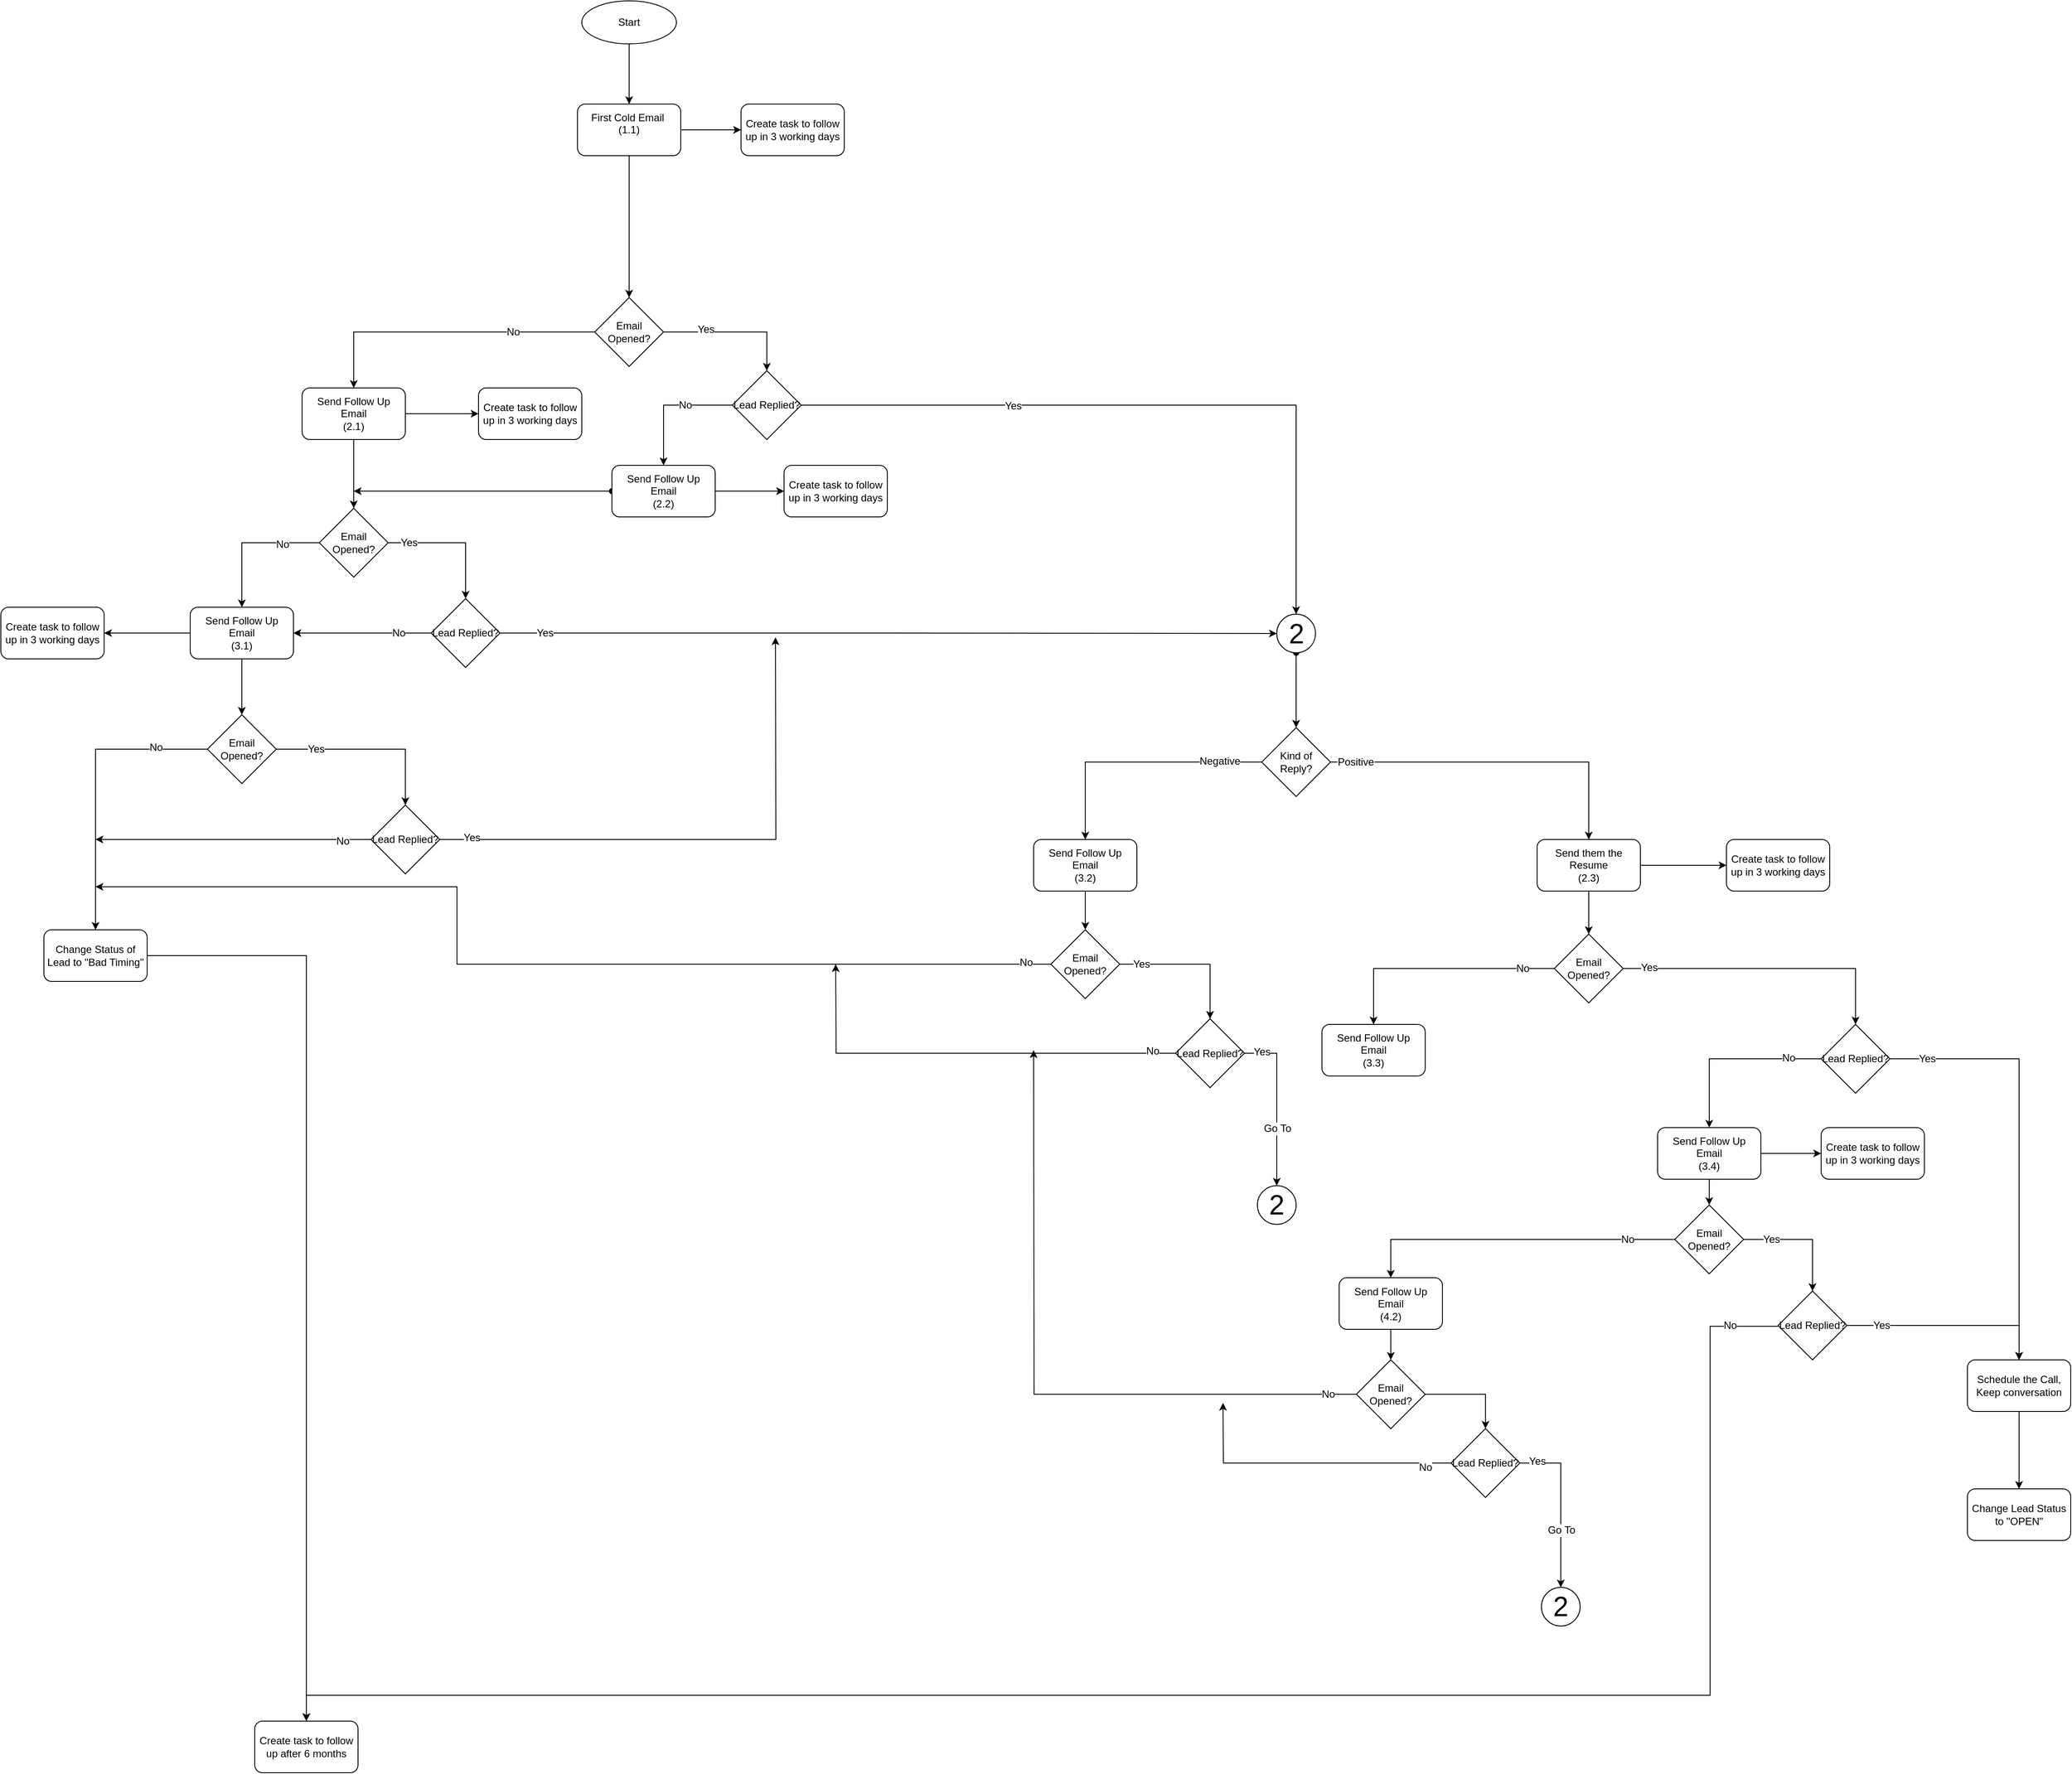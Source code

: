 <mxfile version="10.6.7" type="github"><diagram name="Page-1" id="edf60f1a-56cd-e834-aa8a-f176f3a09ee4"><mxGraphModel dx="2623" dy="1494" grid="1" gridSize="10" guides="1" tooltips="1" connect="1" arrows="1" fold="1" page="1" pageScale="1" pageWidth="1100" pageHeight="850" background="#ffffff" math="0" shadow="0"><root><mxCell id="0"/><mxCell id="1" parent="0"/><mxCell id="AOPqU4-yCLJeFoF5aTtv-36" style="edgeStyle=orthogonalEdgeStyle;rounded=0;orthogonalLoop=1;jettySize=auto;html=1;exitX=0.5;exitY=1;exitDx=0;exitDy=0;fontSize=12;" edge="1" parent="1" source="AOPqU4-yCLJeFoF5aTtv-1" target="AOPqU4-yCLJeFoF5aTtv-3"><mxGeometry relative="1" as="geometry"/></mxCell><mxCell id="AOPqU4-yCLJeFoF5aTtv-37" style="edgeStyle=orthogonalEdgeStyle;rounded=0;orthogonalLoop=1;jettySize=auto;html=1;exitX=1;exitY=0.5;exitDx=0;exitDy=0;fontSize=12;" edge="1" parent="1" source="AOPqU4-yCLJeFoF5aTtv-1" target="AOPqU4-yCLJeFoF5aTtv-12"><mxGeometry relative="1" as="geometry"/></mxCell><mxCell id="AOPqU4-yCLJeFoF5aTtv-1" value="First Cold Email&amp;nbsp;&lt;br&gt;(1.1)&lt;br&gt;&lt;br&gt;" style="rounded=1;whiteSpace=wrap;html=1;" vertex="1" parent="1"><mxGeometry x="760" y="170" width="120" height="60" as="geometry"/></mxCell><mxCell id="AOPqU4-yCLJeFoF5aTtv-7" value="No" style="edgeStyle=orthogonalEdgeStyle;rounded=0;orthogonalLoop=1;jettySize=auto;html=1;entryX=0.5;entryY=0;entryDx=0;entryDy=0;fontSize=12;" edge="1" parent="1" source="AOPqU4-yCLJeFoF5aTtv-3" target="AOPqU4-yCLJeFoF5aTtv-5"><mxGeometry x="-0.448" relative="1" as="geometry"><mxPoint as="offset"/></mxGeometry></mxCell><mxCell id="AOPqU4-yCLJeFoF5aTtv-14" style="edgeStyle=orthogonalEdgeStyle;rounded=0;orthogonalLoop=1;jettySize=auto;html=1;entryX=0.5;entryY=0;entryDx=0;entryDy=0;fontSize=12;" edge="1" parent="1" source="AOPqU4-yCLJeFoF5aTtv-3" target="AOPqU4-yCLJeFoF5aTtv-13"><mxGeometry relative="1" as="geometry"/></mxCell><mxCell id="AOPqU4-yCLJeFoF5aTtv-45" value="Yes&lt;br&gt;" style="text;html=1;resizable=0;points=[];align=center;verticalAlign=middle;labelBackgroundColor=#ffffff;fontSize=12;" vertex="1" connectable="0" parent="AOPqU4-yCLJeFoF5aTtv-14"><mxGeometry x="-0.406" y="3" relative="1" as="geometry"><mxPoint as="offset"/></mxGeometry></mxCell><mxCell id="AOPqU4-yCLJeFoF5aTtv-3" value="Email Opened?&lt;br&gt;" style="rhombus;whiteSpace=wrap;html=1;" vertex="1" parent="1"><mxGeometry x="780" y="395" width="80" height="80" as="geometry"/></mxCell><mxCell id="AOPqU4-yCLJeFoF5aTtv-22" style="edgeStyle=orthogonalEdgeStyle;rounded=0;orthogonalLoop=1;jettySize=auto;html=1;entryX=0.5;entryY=0;entryDx=0;entryDy=0;fontSize=12;" edge="1" parent="1" source="AOPqU4-yCLJeFoF5aTtv-4" target="AOPqU4-yCLJeFoF5aTtv-17"><mxGeometry relative="1" as="geometry"/></mxCell><mxCell id="AOPqU4-yCLJeFoF5aTtv-97" style="edgeStyle=orthogonalEdgeStyle;rounded=0;orthogonalLoop=1;jettySize=auto;html=1;entryX=0;entryY=0.5;entryDx=0;entryDy=0;fontSize=12;" edge="1" parent="1" source="AOPqU4-yCLJeFoF5aTtv-4" target="AOPqU4-yCLJeFoF5aTtv-96"><mxGeometry relative="1" as="geometry"/></mxCell><mxCell id="AOPqU4-yCLJeFoF5aTtv-4" value="Send them the Resume&lt;br&gt;(2.3)&lt;br style=&quot;font-size: 12px&quot;&gt;" style="rounded=1;whiteSpace=wrap;html=1;fontSize=12;" vertex="1" parent="1"><mxGeometry x="1875" y="1025" width="120" height="60" as="geometry"/></mxCell><mxCell id="AOPqU4-yCLJeFoF5aTtv-62" style="edgeStyle=orthogonalEdgeStyle;rounded=0;orthogonalLoop=1;jettySize=auto;html=1;entryX=0;entryY=0.5;entryDx=0;entryDy=0;fontSize=12;" edge="1" parent="1" source="AOPqU4-yCLJeFoF5aTtv-5" target="AOPqU4-yCLJeFoF5aTtv-61"><mxGeometry relative="1" as="geometry"/></mxCell><mxCell id="AOPqU4-yCLJeFoF5aTtv-63" style="edgeStyle=orthogonalEdgeStyle;rounded=0;orthogonalLoop=1;jettySize=auto;html=1;exitX=0.5;exitY=1;exitDx=0;exitDy=0;entryX=0.5;entryY=0;entryDx=0;entryDy=0;fontSize=12;" edge="1" parent="1" source="AOPqU4-yCLJeFoF5aTtv-5" target="AOPqU4-yCLJeFoF5aTtv-58"><mxGeometry relative="1" as="geometry"/></mxCell><mxCell id="AOPqU4-yCLJeFoF5aTtv-5" value="Send Follow Up Email&lt;br&gt;(2.1)&lt;br&gt;" style="rounded=1;whiteSpace=wrap;html=1;" vertex="1" parent="1"><mxGeometry x="440" y="500" width="120" height="60" as="geometry"/></mxCell><mxCell id="AOPqU4-yCLJeFoF5aTtv-12" value="Create task to follow up in 3 working days&lt;br&gt;" style="rounded=1;whiteSpace=wrap;html=1;" vertex="1" parent="1"><mxGeometry x="950" y="170" width="120" height="60" as="geometry"/></mxCell><mxCell id="AOPqU4-yCLJeFoF5aTtv-21" style="edgeStyle=orthogonalEdgeStyle;rounded=0;orthogonalLoop=1;jettySize=auto;html=1;exitX=0;exitY=0.5;exitDx=0;exitDy=0;entryX=0.5;entryY=0;entryDx=0;entryDy=0;fontSize=12;" edge="1" parent="1" source="AOPqU4-yCLJeFoF5aTtv-13" target="AOPqU4-yCLJeFoF5aTtv-16"><mxGeometry relative="1" as="geometry"/></mxCell><mxCell id="AOPqU4-yCLJeFoF5aTtv-49" value="No" style="text;html=1;resizable=0;points=[];align=center;verticalAlign=middle;labelBackgroundColor=#ffffff;fontSize=12;" vertex="1" connectable="0" parent="AOPqU4-yCLJeFoF5aTtv-21"><mxGeometry x="-0.262" relative="1" as="geometry"><mxPoint as="offset"/></mxGeometry></mxCell><mxCell id="AOPqU4-yCLJeFoF5aTtv-46" style="edgeStyle=orthogonalEdgeStyle;rounded=0;orthogonalLoop=1;jettySize=auto;html=1;exitX=1;exitY=0.5;exitDx=0;exitDy=0;entryX=0.5;entryY=0;entryDx=0;entryDy=0;fontSize=12;" edge="1" parent="1" source="AOPqU4-yCLJeFoF5aTtv-13" target="AOPqU4-yCLJeFoF5aTtv-124"><mxGeometry relative="1" as="geometry"/></mxCell><mxCell id="AOPqU4-yCLJeFoF5aTtv-47" value="Yes" style="text;html=1;resizable=0;points=[];align=center;verticalAlign=middle;labelBackgroundColor=#ffffff;fontSize=12;" vertex="1" connectable="0" parent="AOPqU4-yCLJeFoF5aTtv-46"><mxGeometry x="-0.4" y="-1" relative="1" as="geometry"><mxPoint as="offset"/></mxGeometry></mxCell><mxCell id="AOPqU4-yCLJeFoF5aTtv-13" value="Lead Replied?&lt;br&gt;" style="rhombus;whiteSpace=wrap;html=1;" vertex="1" parent="1"><mxGeometry x="940" y="480" width="80" height="80" as="geometry"/></mxCell><mxCell id="AOPqU4-yCLJeFoF5aTtv-88" style="edgeStyle=orthogonalEdgeStyle;rounded=0;orthogonalLoop=1;jettySize=auto;html=1;entryX=0;entryY=0.5;entryDx=0;entryDy=0;fontSize=12;" edge="1" parent="1" source="AOPqU4-yCLJeFoF5aTtv-16" target="AOPqU4-yCLJeFoF5aTtv-87"><mxGeometry relative="1" as="geometry"/></mxCell><mxCell id="AOPqU4-yCLJeFoF5aTtv-131" style="edgeStyle=orthogonalEdgeStyle;rounded=0;orthogonalLoop=1;jettySize=auto;html=1;startArrow=oval;startFill=1;fontSize=12;" edge="1" parent="1" source="AOPqU4-yCLJeFoF5aTtv-16"><mxGeometry relative="1" as="geometry"><mxPoint x="500" y="620" as="targetPoint"/></mxGeometry></mxCell><mxCell id="AOPqU4-yCLJeFoF5aTtv-16" value="Send Follow Up Email&lt;br&gt;(2.2)&lt;br style=&quot;font-size: 12px&quot;&gt;" style="rounded=1;whiteSpace=wrap;html=1;fontSize=12;" vertex="1" parent="1"><mxGeometry x="800" y="590" width="120" height="60" as="geometry"/></mxCell><mxCell id="AOPqU4-yCLJeFoF5aTtv-23" style="edgeStyle=orthogonalEdgeStyle;rounded=0;orthogonalLoop=1;jettySize=auto;html=1;entryX=0.5;entryY=0;entryDx=0;entryDy=0;fontSize=12;" edge="1" parent="1" source="AOPqU4-yCLJeFoF5aTtv-17" target="AOPqU4-yCLJeFoF5aTtv-19"><mxGeometry relative="1" as="geometry"/></mxCell><mxCell id="AOPqU4-yCLJeFoF5aTtv-91" value="Yes&lt;br&gt;" style="text;html=1;resizable=0;points=[];align=center;verticalAlign=middle;labelBackgroundColor=#ffffff;fontSize=12;" vertex="1" connectable="0" parent="AOPqU4-yCLJeFoF5aTtv-23"><mxGeometry x="-0.825" y="1" relative="1" as="geometry"><mxPoint as="offset"/></mxGeometry></mxCell><mxCell id="AOPqU4-yCLJeFoF5aTtv-86" style="edgeStyle=orthogonalEdgeStyle;rounded=0;orthogonalLoop=1;jettySize=auto;html=1;exitX=0;exitY=0.5;exitDx=0;exitDy=0;fontSize=12;" edge="1" parent="1" source="AOPqU4-yCLJeFoF5aTtv-17" target="AOPqU4-yCLJeFoF5aTtv-85"><mxGeometry relative="1" as="geometry"/></mxCell><mxCell id="AOPqU4-yCLJeFoF5aTtv-92" value="No" style="text;html=1;resizable=0;points=[];align=center;verticalAlign=middle;labelBackgroundColor=#ffffff;fontSize=12;" vertex="1" connectable="0" parent="AOPqU4-yCLJeFoF5aTtv-86"><mxGeometry x="-0.73" relative="1" as="geometry"><mxPoint as="offset"/></mxGeometry></mxCell><mxCell id="AOPqU4-yCLJeFoF5aTtv-17" value="Email Opened?" style="rhombus;whiteSpace=wrap;html=1;" vertex="1" parent="1"><mxGeometry x="1895" y="1135" width="80" height="80" as="geometry"/></mxCell><mxCell id="AOPqU4-yCLJeFoF5aTtv-112" style="edgeStyle=orthogonalEdgeStyle;rounded=0;orthogonalLoop=1;jettySize=auto;html=1;fontSize=12;" edge="1" parent="1" source="AOPqU4-yCLJeFoF5aTtv-18" target="AOPqU4-yCLJeFoF5aTtv-111"><mxGeometry relative="1" as="geometry"/></mxCell><mxCell id="AOPqU4-yCLJeFoF5aTtv-18" value="Schedule the Call,&lt;br&gt;Keep conversation&lt;br style=&quot;font-size: 12px&quot;&gt;" style="rounded=1;whiteSpace=wrap;html=1;fontSize=12;" vertex="1" parent="1"><mxGeometry x="2375" y="1630" width="120" height="60" as="geometry"/></mxCell><mxCell id="AOPqU4-yCLJeFoF5aTtv-27" style="edgeStyle=orthogonalEdgeStyle;rounded=0;orthogonalLoop=1;jettySize=auto;html=1;entryX=0.5;entryY=0;entryDx=0;entryDy=0;fontSize=12;exitX=1;exitY=0.5;exitDx=0;exitDy=0;" edge="1" parent="1" source="AOPqU4-yCLJeFoF5aTtv-19" target="AOPqU4-yCLJeFoF5aTtv-18"><mxGeometry relative="1" as="geometry"/></mxCell><mxCell id="AOPqU4-yCLJeFoF5aTtv-94" value="Yes" style="text;html=1;resizable=0;points=[];align=center;verticalAlign=middle;labelBackgroundColor=#ffffff;fontSize=12;" vertex="1" connectable="0" parent="AOPqU4-yCLJeFoF5aTtv-27"><mxGeometry x="-0.829" relative="1" as="geometry"><mxPoint as="offset"/></mxGeometry></mxCell><mxCell id="AOPqU4-yCLJeFoF5aTtv-32" style="edgeStyle=orthogonalEdgeStyle;rounded=0;orthogonalLoop=1;jettySize=auto;html=1;entryX=0.5;entryY=0;entryDx=0;entryDy=0;fontSize=12;exitX=0;exitY=0.5;exitDx=0;exitDy=0;" edge="1" parent="1" source="AOPqU4-yCLJeFoF5aTtv-19" target="AOPqU4-yCLJeFoF5aTtv-28"><mxGeometry relative="1" as="geometry"/></mxCell><mxCell id="AOPqU4-yCLJeFoF5aTtv-83" value="No" style="text;html=1;resizable=0;points=[];align=center;verticalAlign=middle;labelBackgroundColor=#ffffff;fontSize=12;" vertex="1" connectable="0" parent="AOPqU4-yCLJeFoF5aTtv-32"><mxGeometry x="-0.631" y="-1" relative="1" as="geometry"><mxPoint as="offset"/></mxGeometry></mxCell><mxCell id="AOPqU4-yCLJeFoF5aTtv-19" value="Lead Replied?&lt;br&gt;" style="rhombus;whiteSpace=wrap;html=1;" vertex="1" parent="1"><mxGeometry x="2205" y="1240" width="80" height="80" as="geometry"/></mxCell><mxCell id="AOPqU4-yCLJeFoF5aTtv-33" style="edgeStyle=orthogonalEdgeStyle;rounded=0;orthogonalLoop=1;jettySize=auto;html=1;entryX=0.5;entryY=0;entryDx=0;entryDy=0;fontSize=12;" edge="1" parent="1" source="AOPqU4-yCLJeFoF5aTtv-28" target="AOPqU4-yCLJeFoF5aTtv-30"><mxGeometry relative="1" as="geometry"/></mxCell><mxCell id="AOPqU4-yCLJeFoF5aTtv-99" style="edgeStyle=orthogonalEdgeStyle;rounded=0;orthogonalLoop=1;jettySize=auto;html=1;entryX=0;entryY=0.5;entryDx=0;entryDy=0;fontSize=12;" edge="1" parent="1" source="AOPqU4-yCLJeFoF5aTtv-28" target="AOPqU4-yCLJeFoF5aTtv-98"><mxGeometry relative="1" as="geometry"/></mxCell><mxCell id="AOPqU4-yCLJeFoF5aTtv-28" value="Send Follow Up Email&lt;br&gt;(3.4)&lt;br style=&quot;font-size: 12px&quot;&gt;" style="rounded=1;whiteSpace=wrap;html=1;fontSize=12;" vertex="1" parent="1"><mxGeometry x="2015" y="1360" width="120" height="60" as="geometry"/></mxCell><mxCell id="AOPqU4-yCLJeFoF5aTtv-102" style="edgeStyle=orthogonalEdgeStyle;rounded=0;orthogonalLoop=1;jettySize=auto;html=1;entryX=0.5;entryY=0;entryDx=0;entryDy=0;fontSize=12;" edge="1" parent="1" source="AOPqU4-yCLJeFoF5aTtv-30" target="AOPqU4-yCLJeFoF5aTtv-101"><mxGeometry relative="1" as="geometry"/></mxCell><mxCell id="AOPqU4-yCLJeFoF5aTtv-107" value="Yes" style="text;html=1;resizable=0;points=[];align=center;verticalAlign=middle;labelBackgroundColor=#ffffff;fontSize=12;" vertex="1" connectable="0" parent="AOPqU4-yCLJeFoF5aTtv-102"><mxGeometry x="-0.551" relative="1" as="geometry"><mxPoint as="offset"/></mxGeometry></mxCell><mxCell id="AOPqU4-yCLJeFoF5aTtv-106" style="edgeStyle=orthogonalEdgeStyle;rounded=0;orthogonalLoop=1;jettySize=auto;html=1;entryX=0.5;entryY=0;entryDx=0;entryDy=0;fontSize=12;" edge="1" parent="1" source="AOPqU4-yCLJeFoF5aTtv-30" target="AOPqU4-yCLJeFoF5aTtv-105"><mxGeometry relative="1" as="geometry"/></mxCell><mxCell id="AOPqU4-yCLJeFoF5aTtv-108" value="No" style="text;html=1;resizable=0;points=[];align=center;verticalAlign=middle;labelBackgroundColor=#ffffff;fontSize=12;" vertex="1" connectable="0" parent="AOPqU4-yCLJeFoF5aTtv-106"><mxGeometry x="-0.707" relative="1" as="geometry"><mxPoint as="offset"/></mxGeometry></mxCell><mxCell id="AOPqU4-yCLJeFoF5aTtv-30" value="Email Opened?" style="rhombus;whiteSpace=wrap;html=1;" vertex="1" parent="1"><mxGeometry x="2035" y="1450" width="80" height="80" as="geometry"/></mxCell><mxCell id="AOPqU4-yCLJeFoF5aTtv-43" style="edgeStyle=orthogonalEdgeStyle;rounded=0;orthogonalLoop=1;jettySize=auto;html=1;entryX=0.5;entryY=0;entryDx=0;entryDy=0;fontSize=12;exitX=1;exitY=0.5;exitDx=0;exitDy=0;" edge="1" parent="1" source="AOPqU4-yCLJeFoF5aTtv-42" target="AOPqU4-yCLJeFoF5aTtv-4"><mxGeometry relative="1" as="geometry"/></mxCell><mxCell id="AOPqU4-yCLJeFoF5aTtv-90" value="Positive&lt;br&gt;" style="text;html=1;resizable=0;points=[];align=center;verticalAlign=middle;labelBackgroundColor=#ffffff;fontSize=12;" vertex="1" connectable="0" parent="AOPqU4-yCLJeFoF5aTtv-43"><mxGeometry x="-0.854" relative="1" as="geometry"><mxPoint as="offset"/></mxGeometry></mxCell><mxCell id="AOPqU4-yCLJeFoF5aTtv-52" value="" style="edgeStyle=orthogonalEdgeStyle;rounded=0;orthogonalLoop=1;jettySize=auto;html=1;exitX=0;exitY=0.5;exitDx=0;exitDy=0;fontSize=12;" edge="1" parent="1" source="AOPqU4-yCLJeFoF5aTtv-42" target="AOPqU4-yCLJeFoF5aTtv-51"><mxGeometry relative="1" as="geometry"/></mxCell><mxCell id="AOPqU4-yCLJeFoF5aTtv-89" value="Negative" style="text;html=1;resizable=0;points=[];align=center;verticalAlign=middle;labelBackgroundColor=#ffffff;fontSize=12;" vertex="1" connectable="0" parent="AOPqU4-yCLJeFoF5aTtv-52"><mxGeometry x="-0.665" y="-1" relative="1" as="geometry"><mxPoint as="offset"/></mxGeometry></mxCell><mxCell id="AOPqU4-yCLJeFoF5aTtv-42" value="Kind of Reply?" style="rhombus;whiteSpace=wrap;html=1;" vertex="1" parent="1"><mxGeometry x="1555" y="895" width="80" height="80" as="geometry"/></mxCell><mxCell id="AOPqU4-yCLJeFoF5aTtv-56" style="edgeStyle=orthogonalEdgeStyle;rounded=0;orthogonalLoop=1;jettySize=auto;html=1;entryX=0.5;entryY=0;entryDx=0;entryDy=0;fontSize=12;" edge="1" parent="1" source="AOPqU4-yCLJeFoF5aTtv-51" target="AOPqU4-yCLJeFoF5aTtv-54"><mxGeometry relative="1" as="geometry"/></mxCell><mxCell id="AOPqU4-yCLJeFoF5aTtv-51" value="Send Follow Up Email&lt;br&gt;(3.2)&lt;br style=&quot;font-size: 12px&quot;&gt;" style="rounded=1;whiteSpace=wrap;html=1;fontSize=12;" vertex="1" parent="1"><mxGeometry x="1290" y="1025" width="120" height="60" as="geometry"/></mxCell><mxCell id="AOPqU4-yCLJeFoF5aTtv-53" style="edgeStyle=orthogonalEdgeStyle;rounded=0;orthogonalLoop=1;jettySize=auto;html=1;entryX=0.5;entryY=0;entryDx=0;entryDy=0;fontSize=12;exitX=1;exitY=0.5;exitDx=0;exitDy=0;" edge="1" parent="1" source="AOPqU4-yCLJeFoF5aTtv-54" target="AOPqU4-yCLJeFoF5aTtv-55"><mxGeometry relative="1" as="geometry"/></mxCell><mxCell id="AOPqU4-yCLJeFoF5aTtv-150" value="Yes" style="text;html=1;resizable=0;points=[];align=center;verticalAlign=middle;labelBackgroundColor=#ffffff;fontSize=12;" vertex="1" connectable="0" parent="AOPqU4-yCLJeFoF5aTtv-53"><mxGeometry x="-0.703" relative="1" as="geometry"><mxPoint as="offset"/></mxGeometry></mxCell><mxCell id="AOPqU4-yCLJeFoF5aTtv-148" style="edgeStyle=orthogonalEdgeStyle;rounded=0;orthogonalLoop=1;jettySize=auto;html=1;startArrow=none;startFill=0;fontSize=12;" edge="1" parent="1" source="AOPqU4-yCLJeFoF5aTtv-54"><mxGeometry relative="1" as="geometry"><mxPoint x="200" y="1080" as="targetPoint"/><Array as="points"><mxPoint x="620" y="1170"/><mxPoint x="620" y="1080"/></Array></mxGeometry></mxCell><mxCell id="AOPqU4-yCLJeFoF5aTtv-149" value="No" style="text;html=1;resizable=0;points=[];align=center;verticalAlign=middle;labelBackgroundColor=#ffffff;fontSize=12;" vertex="1" connectable="0" parent="AOPqU4-yCLJeFoF5aTtv-148"><mxGeometry x="-0.952" y="-2" relative="1" as="geometry"><mxPoint as="offset"/></mxGeometry></mxCell><mxCell id="AOPqU4-yCLJeFoF5aTtv-54" value="Email Opened?" style="rhombus;whiteSpace=wrap;html=1;" vertex="1" parent="1"><mxGeometry x="1310" y="1130" width="80" height="80" as="geometry"/></mxCell><mxCell id="AOPqU4-yCLJeFoF5aTtv-145" style="edgeStyle=orthogonalEdgeStyle;rounded=0;orthogonalLoop=1;jettySize=auto;html=1;entryX=0.5;entryY=0;entryDx=0;entryDy=0;startArrow=none;startFill=0;fontSize=12;" edge="1" parent="1" source="AOPqU4-yCLJeFoF5aTtv-55" target="AOPqU4-yCLJeFoF5aTtv-144"><mxGeometry relative="1" as="geometry"/></mxCell><mxCell id="AOPqU4-yCLJeFoF5aTtv-146" value="Yes" style="text;html=1;resizable=0;points=[];align=center;verticalAlign=middle;labelBackgroundColor=#ffffff;fontSize=12;" vertex="1" connectable="0" parent="AOPqU4-yCLJeFoF5aTtv-145"><mxGeometry x="-0.79" y="2" relative="1" as="geometry"><mxPoint as="offset"/></mxGeometry></mxCell><mxCell id="AOPqU4-yCLJeFoF5aTtv-147" value="Go To" style="text;html=1;resizable=0;points=[];align=center;verticalAlign=middle;labelBackgroundColor=#ffffff;fontSize=12;" vertex="1" connectable="0" parent="AOPqU4-yCLJeFoF5aTtv-145"><mxGeometry x="0.305" relative="1" as="geometry"><mxPoint as="offset"/></mxGeometry></mxCell><mxCell id="AOPqU4-yCLJeFoF5aTtv-151" style="edgeStyle=orthogonalEdgeStyle;rounded=0;orthogonalLoop=1;jettySize=auto;html=1;startArrow=none;startFill=0;fontSize=12;" edge="1" parent="1" source="AOPqU4-yCLJeFoF5aTtv-55"><mxGeometry relative="1" as="geometry"><mxPoint x="1060" y="1170" as="targetPoint"/></mxGeometry></mxCell><mxCell id="AOPqU4-yCLJeFoF5aTtv-152" value="No" style="text;html=1;resizable=0;points=[];align=center;verticalAlign=middle;labelBackgroundColor=#ffffff;fontSize=12;" vertex="1" connectable="0" parent="AOPqU4-yCLJeFoF5aTtv-151"><mxGeometry x="-0.892" y="-3" relative="1" as="geometry"><mxPoint as="offset"/></mxGeometry></mxCell><mxCell id="AOPqU4-yCLJeFoF5aTtv-55" value="Lead Replied?&lt;br&gt;" style="rhombus;whiteSpace=wrap;html=1;" vertex="1" parent="1"><mxGeometry x="1455" y="1233.5" width="80" height="80" as="geometry"/></mxCell><mxCell id="AOPqU4-yCLJeFoF5aTtv-57" style="edgeStyle=orthogonalEdgeStyle;rounded=0;orthogonalLoop=1;jettySize=auto;html=1;entryX=0.5;entryY=0;entryDx=0;entryDy=0;fontSize=12;" edge="1" parent="1" source="AOPqU4-yCLJeFoF5aTtv-58" target="AOPqU4-yCLJeFoF5aTtv-59"><mxGeometry relative="1" as="geometry"/></mxCell><mxCell id="AOPqU4-yCLJeFoF5aTtv-136" value="Yes" style="text;html=1;resizable=0;points=[];align=center;verticalAlign=middle;labelBackgroundColor=#ffffff;fontSize=12;" vertex="1" connectable="0" parent="AOPqU4-yCLJeFoF5aTtv-57"><mxGeometry x="-0.695" relative="1" as="geometry"><mxPoint as="offset"/></mxGeometry></mxCell><mxCell id="AOPqU4-yCLJeFoF5aTtv-65" style="edgeStyle=orthogonalEdgeStyle;rounded=0;orthogonalLoop=1;jettySize=auto;html=1;exitX=0;exitY=0.5;exitDx=0;exitDy=0;entryX=0.5;entryY=0;entryDx=0;entryDy=0;fontSize=12;" edge="1" parent="1" source="AOPqU4-yCLJeFoF5aTtv-58" target="AOPqU4-yCLJeFoF5aTtv-64"><mxGeometry relative="1" as="geometry"/></mxCell><mxCell id="AOPqU4-yCLJeFoF5aTtv-137" value="No" style="text;html=1;resizable=0;points=[];align=center;verticalAlign=middle;labelBackgroundColor=#ffffff;fontSize=12;" vertex="1" connectable="0" parent="AOPqU4-yCLJeFoF5aTtv-65"><mxGeometry x="-0.475" y="2" relative="1" as="geometry"><mxPoint as="offset"/></mxGeometry></mxCell><mxCell id="AOPqU4-yCLJeFoF5aTtv-58" value="Email Opened?" style="rhombus;whiteSpace=wrap;html=1;" vertex="1" parent="1"><mxGeometry x="460" y="640" width="80" height="80" as="geometry"/></mxCell><mxCell id="AOPqU4-yCLJeFoF5aTtv-132" style="edgeStyle=orthogonalEdgeStyle;rounded=0;orthogonalLoop=1;jettySize=auto;html=1;entryX=0;entryY=0.5;entryDx=0;entryDy=0;startArrow=none;startFill=0;fontSize=12;" edge="1" parent="1" source="AOPqU4-yCLJeFoF5aTtv-59" target="AOPqU4-yCLJeFoF5aTtv-124"><mxGeometry relative="1" as="geometry"/></mxCell><mxCell id="AOPqU4-yCLJeFoF5aTtv-134" value="Yes" style="text;html=1;resizable=0;points=[];align=center;verticalAlign=middle;labelBackgroundColor=#ffffff;fontSize=12;" vertex="1" connectable="0" parent="AOPqU4-yCLJeFoF5aTtv-132"><mxGeometry x="-0.885" relative="1" as="geometry"><mxPoint as="offset"/></mxGeometry></mxCell><mxCell id="AOPqU4-yCLJeFoF5aTtv-140" style="edgeStyle=orthogonalEdgeStyle;rounded=0;orthogonalLoop=1;jettySize=auto;html=1;entryX=1;entryY=0.5;entryDx=0;entryDy=0;startArrow=none;startFill=0;fontSize=12;" edge="1" parent="1" source="AOPqU4-yCLJeFoF5aTtv-59" target="AOPqU4-yCLJeFoF5aTtv-64"><mxGeometry relative="1" as="geometry"/></mxCell><mxCell id="AOPqU4-yCLJeFoF5aTtv-141" value="No" style="text;html=1;resizable=0;points=[];align=center;verticalAlign=middle;labelBackgroundColor=#ffffff;fontSize=12;" vertex="1" connectable="0" parent="AOPqU4-yCLJeFoF5aTtv-140"><mxGeometry x="-0.518" relative="1" as="geometry"><mxPoint as="offset"/></mxGeometry></mxCell><mxCell id="AOPqU4-yCLJeFoF5aTtv-59" value="Lead Replied?&lt;br&gt;" style="rhombus;whiteSpace=wrap;html=1;" vertex="1" parent="1"><mxGeometry x="590" y="745" width="80" height="80" as="geometry"/></mxCell><mxCell id="AOPqU4-yCLJeFoF5aTtv-61" value="Create task to follow up in 3 working days&lt;br&gt;" style="rounded=1;whiteSpace=wrap;html=1;" vertex="1" parent="1"><mxGeometry x="645" y="500" width="120" height="60" as="geometry"/></mxCell><mxCell id="AOPqU4-yCLJeFoF5aTtv-74" style="edgeStyle=orthogonalEdgeStyle;rounded=0;orthogonalLoop=1;jettySize=auto;html=1;fontSize=12;" edge="1" parent="1" source="AOPqU4-yCLJeFoF5aTtv-64" target="AOPqU4-yCLJeFoF5aTtv-70"><mxGeometry relative="1" as="geometry"/></mxCell><mxCell id="AOPqU4-yCLJeFoF5aTtv-76" style="edgeStyle=orthogonalEdgeStyle;rounded=0;orthogonalLoop=1;jettySize=auto;html=1;fontSize=12;" edge="1" parent="1" source="AOPqU4-yCLJeFoF5aTtv-64" target="AOPqU4-yCLJeFoF5aTtv-75"><mxGeometry relative="1" as="geometry"/></mxCell><mxCell id="AOPqU4-yCLJeFoF5aTtv-64" value="Send Follow Up Email&lt;br&gt;(3.1)&lt;br&gt;" style="rounded=1;whiteSpace=wrap;html=1;" vertex="1" parent="1"><mxGeometry x="310" y="755" width="120" height="60" as="geometry"/></mxCell><mxCell id="AOPqU4-yCLJeFoF5aTtv-68" style="edgeStyle=orthogonalEdgeStyle;rounded=0;orthogonalLoop=1;jettySize=auto;html=1;entryX=0.5;entryY=0;entryDx=0;entryDy=0;fontSize=12;" edge="1" parent="1" source="AOPqU4-yCLJeFoF5aTtv-67" target="AOPqU4-yCLJeFoF5aTtv-1"><mxGeometry relative="1" as="geometry"/></mxCell><mxCell id="AOPqU4-yCLJeFoF5aTtv-67" value="Start" style="ellipse;whiteSpace=wrap;html=1;fontSize=12;" vertex="1" parent="1"><mxGeometry x="765" y="50" width="110" height="50" as="geometry"/></mxCell><mxCell id="AOPqU4-yCLJeFoF5aTtv-69" style="edgeStyle=orthogonalEdgeStyle;rounded=0;orthogonalLoop=1;jettySize=auto;html=1;entryX=0.5;entryY=0;entryDx=0;entryDy=0;fontSize=12;" edge="1" parent="1" source="AOPqU4-yCLJeFoF5aTtv-70" target="AOPqU4-yCLJeFoF5aTtv-71"><mxGeometry relative="1" as="geometry"/></mxCell><mxCell id="AOPqU4-yCLJeFoF5aTtv-138" value="Yes" style="text;html=1;resizable=0;points=[];align=center;verticalAlign=middle;labelBackgroundColor=#ffffff;fontSize=12;" vertex="1" connectable="0" parent="AOPqU4-yCLJeFoF5aTtv-69"><mxGeometry x="-0.579" relative="1" as="geometry"><mxPoint as="offset"/></mxGeometry></mxCell><mxCell id="AOPqU4-yCLJeFoF5aTtv-126" style="edgeStyle=orthogonalEdgeStyle;rounded=0;orthogonalLoop=1;jettySize=auto;html=1;entryX=0.5;entryY=0;entryDx=0;entryDy=0;startArrow=none;startFill=0;fontSize=12;" edge="1" parent="1" source="AOPqU4-yCLJeFoF5aTtv-70" target="AOPqU4-yCLJeFoF5aTtv-79"><mxGeometry relative="1" as="geometry"/></mxCell><mxCell id="AOPqU4-yCLJeFoF5aTtv-139" value="No" style="text;html=1;resizable=0;points=[];align=center;verticalAlign=middle;labelBackgroundColor=#ffffff;fontSize=12;" vertex="1" connectable="0" parent="AOPqU4-yCLJeFoF5aTtv-126"><mxGeometry x="-0.645" y="-2" relative="1" as="geometry"><mxPoint as="offset"/></mxGeometry></mxCell><mxCell id="AOPqU4-yCLJeFoF5aTtv-70" value="Email Opened?" style="rhombus;whiteSpace=wrap;html=1;" vertex="1" parent="1"><mxGeometry x="330" y="880" width="80" height="80" as="geometry"/></mxCell><mxCell id="AOPqU4-yCLJeFoF5aTtv-133" style="edgeStyle=orthogonalEdgeStyle;rounded=0;orthogonalLoop=1;jettySize=auto;html=1;startArrow=none;startFill=0;fontSize=12;" edge="1" parent="1" source="AOPqU4-yCLJeFoF5aTtv-71"><mxGeometry relative="1" as="geometry"><mxPoint x="990" y="790" as="targetPoint"/></mxGeometry></mxCell><mxCell id="AOPqU4-yCLJeFoF5aTtv-135" value="Yes" style="text;html=1;resizable=0;points=[];align=center;verticalAlign=middle;labelBackgroundColor=#ffffff;fontSize=12;" vertex="1" connectable="0" parent="AOPqU4-yCLJeFoF5aTtv-133"><mxGeometry x="-0.882" y="2" relative="1" as="geometry"><mxPoint as="offset"/></mxGeometry></mxCell><mxCell id="AOPqU4-yCLJeFoF5aTtv-142" style="edgeStyle=orthogonalEdgeStyle;rounded=0;orthogonalLoop=1;jettySize=auto;html=1;startArrow=none;startFill=0;fontSize=12;jumpStyle=arc;" edge="1" parent="1" source="AOPqU4-yCLJeFoF5aTtv-71"><mxGeometry relative="1" as="geometry"><mxPoint x="200" y="1025" as="targetPoint"/></mxGeometry></mxCell><mxCell id="AOPqU4-yCLJeFoF5aTtv-143" value="No" style="text;html=1;resizable=0;points=[];align=center;verticalAlign=middle;labelBackgroundColor=#ffffff;fontSize=12;" vertex="1" connectable="0" parent="AOPqU4-yCLJeFoF5aTtv-142"><mxGeometry x="-0.792" y="2" relative="1" as="geometry"><mxPoint as="offset"/></mxGeometry></mxCell><mxCell id="AOPqU4-yCLJeFoF5aTtv-71" value="Lead Replied?&lt;br&gt;" style="rhombus;whiteSpace=wrap;html=1;" vertex="1" parent="1"><mxGeometry x="520" y="985" width="80" height="80" as="geometry"/></mxCell><mxCell id="AOPqU4-yCLJeFoF5aTtv-75" value="Create task to follow up in 3 working days&lt;br&gt;" style="rounded=1;whiteSpace=wrap;html=1;" vertex="1" parent="1"><mxGeometry x="90" y="755" width="120" height="60" as="geometry"/></mxCell><mxCell id="AOPqU4-yCLJeFoF5aTtv-82" style="edgeStyle=orthogonalEdgeStyle;rounded=0;orthogonalLoop=1;jettySize=auto;html=1;fontSize=12;" edge="1" parent="1" source="AOPqU4-yCLJeFoF5aTtv-79" target="AOPqU4-yCLJeFoF5aTtv-81"><mxGeometry relative="1" as="geometry"/></mxCell><mxCell id="AOPqU4-yCLJeFoF5aTtv-79" value="Change Status of Lead to &quot;Bad Timing&quot;&lt;br&gt;" style="rounded=1;whiteSpace=wrap;html=1;" vertex="1" parent="1"><mxGeometry x="140" y="1130" width="120" height="60" as="geometry"/></mxCell><mxCell id="AOPqU4-yCLJeFoF5aTtv-81" value="Create task to follow up after 6 months&lt;br&gt;" style="rounded=1;whiteSpace=wrap;html=1;" vertex="1" parent="1"><mxGeometry x="385" y="2050" width="120" height="60" as="geometry"/></mxCell><mxCell id="AOPqU4-yCLJeFoF5aTtv-85" value="Send Follow Up Email&lt;br&gt;(3.3)&lt;br style=&quot;font-size: 12px&quot;&gt;" style="rounded=1;whiteSpace=wrap;html=1;fontSize=12;" vertex="1" parent="1"><mxGeometry x="1625" y="1240" width="120" height="60" as="geometry"/></mxCell><mxCell id="AOPqU4-yCLJeFoF5aTtv-87" value="Create task to follow up in 3 working days&lt;br&gt;" style="rounded=1;whiteSpace=wrap;html=1;" vertex="1" parent="1"><mxGeometry x="1000" y="590" width="120" height="60" as="geometry"/></mxCell><mxCell id="AOPqU4-yCLJeFoF5aTtv-96" value="Create task to follow up in 3 working days&lt;br&gt;" style="rounded=1;whiteSpace=wrap;html=1;" vertex="1" parent="1"><mxGeometry x="2095" y="1025" width="120" height="60" as="geometry"/></mxCell><mxCell id="AOPqU4-yCLJeFoF5aTtv-98" value="Create task to follow up in 3 working days&lt;br&gt;" style="rounded=1;whiteSpace=wrap;html=1;" vertex="1" parent="1"><mxGeometry x="2205" y="1360" width="120" height="60" as="geometry"/></mxCell><mxCell id="AOPqU4-yCLJeFoF5aTtv-103" style="edgeStyle=orthogonalEdgeStyle;rounded=0;orthogonalLoop=1;jettySize=auto;html=1;entryX=0.5;entryY=0;entryDx=0;entryDy=0;fontSize=12;" edge="1" parent="1" source="AOPqU4-yCLJeFoF5aTtv-101" target="AOPqU4-yCLJeFoF5aTtv-18"><mxGeometry relative="1" as="geometry"/></mxCell><mxCell id="AOPqU4-yCLJeFoF5aTtv-110" value="Yes" style="text;html=1;resizable=0;points=[];align=center;verticalAlign=middle;labelBackgroundColor=#ffffff;fontSize=12;" vertex="1" connectable="0" parent="AOPqU4-yCLJeFoF5aTtv-103"><mxGeometry x="-0.666" relative="1" as="geometry"><mxPoint as="offset"/></mxGeometry></mxCell><mxCell id="AOPqU4-yCLJeFoF5aTtv-104" style="edgeStyle=orthogonalEdgeStyle;rounded=0;orthogonalLoop=1;jettySize=auto;html=1;entryX=0.5;entryY=0;entryDx=0;entryDy=0;fontSize=12;exitX=0;exitY=0.5;exitDx=0;exitDy=0;" edge="1" parent="1" source="AOPqU4-yCLJeFoF5aTtv-101" target="AOPqU4-yCLJeFoF5aTtv-81"><mxGeometry relative="1" as="geometry"><Array as="points"><mxPoint x="2076" y="1591"/><mxPoint x="2076" y="2020"/><mxPoint x="445" y="2020"/></Array></mxGeometry></mxCell><mxCell id="AOPqU4-yCLJeFoF5aTtv-109" value="No" style="text;html=1;resizable=0;points=[];align=center;verticalAlign=middle;labelBackgroundColor=#ffffff;fontSize=12;" vertex="1" connectable="0" parent="AOPqU4-yCLJeFoF5aTtv-104"><mxGeometry x="-0.947" y="-1" relative="1" as="geometry"><mxPoint as="offset"/></mxGeometry></mxCell><mxCell id="AOPqU4-yCLJeFoF5aTtv-101" value="Lead Replied?&lt;br&gt;" style="rhombus;whiteSpace=wrap;html=1;" vertex="1" parent="1"><mxGeometry x="2155" y="1550" width="80" height="80" as="geometry"/></mxCell><mxCell id="AOPqU4-yCLJeFoF5aTtv-114" style="edgeStyle=orthogonalEdgeStyle;rounded=0;orthogonalLoop=1;jettySize=auto;html=1;entryX=0.5;entryY=0;entryDx=0;entryDy=0;fontSize=12;" edge="1" parent="1" source="AOPqU4-yCLJeFoF5aTtv-105" target="AOPqU4-yCLJeFoF5aTtv-113"><mxGeometry relative="1" as="geometry"/></mxCell><mxCell id="AOPqU4-yCLJeFoF5aTtv-105" value="Send Follow Up Email&lt;br&gt;(4.2)&lt;br style=&quot;font-size: 12px&quot;&gt;" style="rounded=1;whiteSpace=wrap;html=1;fontSize=12;" vertex="1" parent="1"><mxGeometry x="1645" y="1534.5" width="120" height="60" as="geometry"/></mxCell><mxCell id="AOPqU4-yCLJeFoF5aTtv-111" value="Change Lead Status to &quot;OPEN&quot;&lt;br style=&quot;font-size: 12px&quot;&gt;" style="rounded=1;whiteSpace=wrap;html=1;fontSize=12;" vertex="1" parent="1"><mxGeometry x="2375" y="1780" width="120" height="60" as="geometry"/></mxCell><mxCell id="AOPqU4-yCLJeFoF5aTtv-117" style="edgeStyle=orthogonalEdgeStyle;rounded=0;orthogonalLoop=1;jettySize=auto;html=1;entryX=0.5;entryY=0;entryDx=0;entryDy=0;fontSize=12;" edge="1" parent="1" source="AOPqU4-yCLJeFoF5aTtv-113" target="AOPqU4-yCLJeFoF5aTtv-116"><mxGeometry relative="1" as="geometry"/></mxCell><mxCell id="AOPqU4-yCLJeFoF5aTtv-153" style="edgeStyle=orthogonalEdgeStyle;rounded=0;orthogonalLoop=1;jettySize=auto;html=1;startArrow=none;startFill=0;fontSize=12;" edge="1" parent="1" source="AOPqU4-yCLJeFoF5aTtv-113"><mxGeometry relative="1" as="geometry"><mxPoint x="1290" y="1270" as="targetPoint"/></mxGeometry></mxCell><mxCell id="AOPqU4-yCLJeFoF5aTtv-155" value="No" style="text;html=1;resizable=0;points=[];align=center;verticalAlign=middle;labelBackgroundColor=#ffffff;fontSize=12;" vertex="1" connectable="0" parent="AOPqU4-yCLJeFoF5aTtv-153"><mxGeometry x="-0.913" relative="1" as="geometry"><mxPoint as="offset"/></mxGeometry></mxCell><mxCell id="AOPqU4-yCLJeFoF5aTtv-113" value="Email Opened?" style="rhombus;whiteSpace=wrap;html=1;" vertex="1" parent="1"><mxGeometry x="1665" y="1630" width="80" height="80" as="geometry"/></mxCell><mxCell id="AOPqU4-yCLJeFoF5aTtv-154" style="edgeStyle=orthogonalEdgeStyle;rounded=0;orthogonalLoop=1;jettySize=auto;html=1;startArrow=none;startFill=0;fontSize=12;" edge="1" parent="1" source="AOPqU4-yCLJeFoF5aTtv-116"><mxGeometry relative="1" as="geometry"><mxPoint x="1510" y="1680" as="targetPoint"/></mxGeometry></mxCell><mxCell id="AOPqU4-yCLJeFoF5aTtv-156" value="No" style="text;html=1;resizable=0;points=[];align=center;verticalAlign=middle;labelBackgroundColor=#ffffff;fontSize=12;" vertex="1" connectable="0" parent="AOPqU4-yCLJeFoF5aTtv-154"><mxGeometry x="-0.819" y="5" relative="1" as="geometry"><mxPoint as="offset"/></mxGeometry></mxCell><mxCell id="AOPqU4-yCLJeFoF5aTtv-116" value="Lead Replied?&lt;br&gt;" style="rhombus;whiteSpace=wrap;html=1;" vertex="1" parent="1"><mxGeometry x="1775" y="1710" width="80" height="80" as="geometry"/></mxCell><mxCell id="AOPqU4-yCLJeFoF5aTtv-125" style="edgeStyle=orthogonalEdgeStyle;rounded=0;orthogonalLoop=1;jettySize=auto;html=1;startArrow=oval;startFill=1;fontSize=12;" edge="1" parent="1" source="AOPqU4-yCLJeFoF5aTtv-124" target="AOPqU4-yCLJeFoF5aTtv-42"><mxGeometry relative="1" as="geometry"/></mxCell><mxCell id="AOPqU4-yCLJeFoF5aTtv-124" value="&lt;font style=&quot;font-size: 32px&quot;&gt;2&lt;/font&gt;" style="ellipse;whiteSpace=wrap;html=1;aspect=fixed;fontSize=12;" vertex="1" parent="1"><mxGeometry x="1572.5" y="763" width="45" height="45" as="geometry"/></mxCell><mxCell id="AOPqU4-yCLJeFoF5aTtv-144" value="&lt;font style=&quot;font-size: 32px&quot;&gt;2&lt;/font&gt;" style="ellipse;whiteSpace=wrap;html=1;aspect=fixed;fontSize=12;" vertex="1" parent="1"><mxGeometry x="1550" y="1427.5" width="45" height="45" as="geometry"/></mxCell><mxCell id="AOPqU4-yCLJeFoF5aTtv-157" style="edgeStyle=orthogonalEdgeStyle;rounded=0;orthogonalLoop=1;jettySize=auto;html=1;entryX=0.5;entryY=0;entryDx=0;entryDy=0;startArrow=none;startFill=0;fontSize=12;exitX=1;exitY=0.5;exitDx=0;exitDy=0;" edge="1" parent="1" target="AOPqU4-yCLJeFoF5aTtv-160" source="AOPqU4-yCLJeFoF5aTtv-116"><mxGeometry relative="1" as="geometry"><mxPoint x="1864.833" y="1740.667" as="sourcePoint"/></mxGeometry></mxCell><mxCell id="AOPqU4-yCLJeFoF5aTtv-158" value="Yes" style="text;html=1;resizable=0;points=[];align=center;verticalAlign=middle;labelBackgroundColor=#ffffff;fontSize=12;" vertex="1" connectable="0" parent="AOPqU4-yCLJeFoF5aTtv-157"><mxGeometry x="-0.79" y="2" relative="1" as="geometry"><mxPoint as="offset"/></mxGeometry></mxCell><mxCell id="AOPqU4-yCLJeFoF5aTtv-159" value="Go To" style="text;html=1;resizable=0;points=[];align=center;verticalAlign=middle;labelBackgroundColor=#ffffff;fontSize=12;" vertex="1" connectable="0" parent="AOPqU4-yCLJeFoF5aTtv-157"><mxGeometry x="0.305" relative="1" as="geometry"><mxPoint as="offset"/></mxGeometry></mxCell><mxCell id="AOPqU4-yCLJeFoF5aTtv-160" value="&lt;font style=&quot;font-size: 32px&quot;&gt;2&lt;/font&gt;" style="ellipse;whiteSpace=wrap;html=1;aspect=fixed;fontSize=12;" vertex="1" parent="1"><mxGeometry x="1880" y="1894.5" width="45" height="45" as="geometry"/></mxCell></root></mxGraphModel></diagram><diagram id="LGrm8tw5rlgJ_a8bbYzq" name="Page-2"><mxGraphModel dx="918" dy="523" grid="1" gridSize="10" guides="1" tooltips="1" connect="1" arrows="1" fold="1" page="1" pageScale="1" pageWidth="827" pageHeight="1169" math="0" shadow="0"><root><mxCell id="WZxN_CxEsEQoH5UxUcwy-0"/><mxCell id="WZxN_CxEsEQoH5UxUcwy-1" parent="WZxN_CxEsEQoH5UxUcwy-0"/><mxCell id="WZxN_CxEsEQoH5UxUcwy-21" style="edgeStyle=orthogonalEdgeStyle;rounded=0;jumpStyle=arc;orthogonalLoop=1;jettySize=auto;html=1;entryX=0.5;entryY=0;entryDx=0;entryDy=0;startArrow=none;startFill=0;fontSize=12;" edge="1" parent="WZxN_CxEsEQoH5UxUcwy-1" source="WZxN_CxEsEQoH5UxUcwy-2" target="WZxN_CxEsEQoH5UxUcwy-3"><mxGeometry relative="1" as="geometry"/></mxCell><mxCell id="WZxN_CxEsEQoH5UxUcwy-2" value="Start" style="ellipse;whiteSpace=wrap;html=1;fontSize=12;" vertex="1" parent="WZxN_CxEsEQoH5UxUcwy-1"><mxGeometry x="390" y="8" width="60" height="30" as="geometry"/></mxCell><mxCell id="WZxN_CxEsEQoH5UxUcwy-5" style="edgeStyle=orthogonalEdgeStyle;rounded=0;jumpStyle=arc;orthogonalLoop=1;jettySize=auto;html=1;exitX=1;exitY=0.5;exitDx=0;exitDy=0;entryX=0;entryY=0.5;entryDx=0;entryDy=0;startArrow=none;startFill=0;fontSize=12;" edge="1" parent="WZxN_CxEsEQoH5UxUcwy-1" source="WZxN_CxEsEQoH5UxUcwy-3" target="WZxN_CxEsEQoH5UxUcwy-4"><mxGeometry relative="1" as="geometry"/></mxCell><mxCell id="WZxN_CxEsEQoH5UxUcwy-10" style="edgeStyle=orthogonalEdgeStyle;rounded=0;jumpStyle=arc;orthogonalLoop=1;jettySize=auto;html=1;entryX=0.5;entryY=0;entryDx=0;entryDy=0;startArrow=none;startFill=0;fontSize=12;" edge="1" parent="WZxN_CxEsEQoH5UxUcwy-1" source="WZxN_CxEsEQoH5UxUcwy-3" target="WZxN_CxEsEQoH5UxUcwy-9"><mxGeometry relative="1" as="geometry"/></mxCell><mxCell id="WZxN_CxEsEQoH5UxUcwy-3" value="Fist Cold Email&lt;br&gt;(EM1)&lt;br&gt;" style="rounded=1;whiteSpace=wrap;html=1;fontSize=12;" vertex="1" parent="WZxN_CxEsEQoH5UxUcwy-1"><mxGeometry x="360" y="66" width="120" height="60" as="geometry"/></mxCell><mxCell id="WZxN_CxEsEQoH5UxUcwy-4" value="Create Task to Follow Up after 3 working days&lt;br&gt;" style="rounded=1;whiteSpace=wrap;html=1;fontSize=12;" vertex="1" parent="WZxN_CxEsEQoH5UxUcwy-1"><mxGeometry x="570" y="66" width="120" height="60" as="geometry"/></mxCell><mxCell id="WZxN_CxEsEQoH5UxUcwy-31" style="edgeStyle=orthogonalEdgeStyle;rounded=0;jumpStyle=arc;orthogonalLoop=1;jettySize=auto;html=1;startArrow=none;startFill=0;fontSize=12;" edge="1" parent="WZxN_CxEsEQoH5UxUcwy-1" source="WZxN_CxEsEQoH5UxUcwy-6" target="WZxN_CxEsEQoH5UxUcwy-30"><mxGeometry relative="1" as="geometry"/></mxCell><mxCell id="WZxN_CxEsEQoH5UxUcwy-50" style="edgeStyle=orthogonalEdgeStyle;rounded=0;jumpStyle=arc;orthogonalLoop=1;jettySize=auto;html=1;entryX=1;entryY=0.5;entryDx=0;entryDy=0;startArrow=none;startFill=0;fontSize=12;" edge="1" parent="WZxN_CxEsEQoH5UxUcwy-1" source="WZxN_CxEsEQoH5UxUcwy-6" target="WZxN_CxEsEQoH5UxUcwy-49"><mxGeometry relative="1" as="geometry"/></mxCell><mxCell id="WZxN_CxEsEQoH5UxUcwy-6" value="Follow Up Email&lt;br&gt;(EM2)&lt;br&gt;" style="rounded=1;whiteSpace=wrap;html=1;fontSize=12;" vertex="1" parent="WZxN_CxEsEQoH5UxUcwy-1"><mxGeometry x="210" y="176" width="120" height="60" as="geometry"/></mxCell><mxCell id="WZxN_CxEsEQoH5UxUcwy-40" style="edgeStyle=orthogonalEdgeStyle;rounded=0;jumpStyle=arc;orthogonalLoop=1;jettySize=auto;html=1;startArrow=none;startFill=0;fontSize=12;" edge="1" parent="WZxN_CxEsEQoH5UxUcwy-1" source="WZxN_CxEsEQoH5UxUcwy-7" target="WZxN_CxEsEQoH5UxUcwy-39"><mxGeometry relative="1" as="geometry"/></mxCell><mxCell id="WZxN_CxEsEQoH5UxUcwy-52" style="edgeStyle=orthogonalEdgeStyle;rounded=0;jumpStyle=arc;orthogonalLoop=1;jettySize=auto;html=1;entryX=0;entryY=0.5;entryDx=0;entryDy=0;startArrow=none;startFill=0;fontSize=12;" edge="1" parent="WZxN_CxEsEQoH5UxUcwy-1" source="WZxN_CxEsEQoH5UxUcwy-7" target="WZxN_CxEsEQoH5UxUcwy-51"><mxGeometry relative="1" as="geometry"/></mxCell><mxCell id="WZxN_CxEsEQoH5UxUcwy-7" value="Follow Up Email&lt;br&gt;(EM3)&lt;br&gt;" style="rounded=1;whiteSpace=wrap;html=1;fontSize=12;" vertex="1" parent="WZxN_CxEsEQoH5UxUcwy-1"><mxGeometry x="120" y="363" width="120" height="60" as="geometry"/></mxCell><mxCell id="WZxN_CxEsEQoH5UxUcwy-14" value="" style="edgeStyle=orthogonalEdgeStyle;rounded=0;jumpStyle=arc;orthogonalLoop=1;jettySize=auto;html=1;startArrow=none;startFill=0;fontSize=12;" edge="1" parent="WZxN_CxEsEQoH5UxUcwy-1" source="WZxN_CxEsEQoH5UxUcwy-9" target="WZxN_CxEsEQoH5UxUcwy-13"><mxGeometry relative="1" as="geometry"/></mxCell><mxCell id="WZxN_CxEsEQoH5UxUcwy-37" value="Yes" style="text;html=1;resizable=0;points=[];align=center;verticalAlign=middle;labelBackgroundColor=#ffffff;fontSize=12;" vertex="1" connectable="0" parent="WZxN_CxEsEQoH5UxUcwy-14"><mxGeometry x="-0.908" relative="1" as="geometry"><mxPoint as="offset"/></mxGeometry></mxCell><mxCell id="WZxN_CxEsEQoH5UxUcwy-29" style="edgeStyle=orthogonalEdgeStyle;rounded=0;jumpStyle=arc;orthogonalLoop=1;jettySize=auto;html=1;entryX=1;entryY=0.5;entryDx=0;entryDy=0;startArrow=none;startFill=0;fontSize=12;" edge="1" parent="WZxN_CxEsEQoH5UxUcwy-1" source="WZxN_CxEsEQoH5UxUcwy-9" target="WZxN_CxEsEQoH5UxUcwy-6"><mxGeometry relative="1" as="geometry"/></mxCell><mxCell id="WZxN_CxEsEQoH5UxUcwy-36" value="No" style="text;html=1;resizable=0;points=[];align=center;verticalAlign=middle;labelBackgroundColor=#ffffff;fontSize=12;" vertex="1" connectable="0" parent="WZxN_CxEsEQoH5UxUcwy-29"><mxGeometry x="-0.6" y="2" relative="1" as="geometry"><mxPoint as="offset"/></mxGeometry></mxCell><mxCell id="WZxN_CxEsEQoH5UxUcwy-9" value="Replied?" style="rhombus;whiteSpace=wrap;html=1;fontSize=12;" vertex="1" parent="WZxN_CxEsEQoH5UxUcwy-1"><mxGeometry x="380" y="166" width="80" height="80" as="geometry"/></mxCell><mxCell id="WZxN_CxEsEQoH5UxUcwy-16" style="edgeStyle=orthogonalEdgeStyle;rounded=0;jumpStyle=arc;orthogonalLoop=1;jettySize=auto;html=1;entryX=0.5;entryY=0;entryDx=0;entryDy=0;startArrow=none;startFill=0;fontSize=12;" edge="1" parent="WZxN_CxEsEQoH5UxUcwy-1" source="WZxN_CxEsEQoH5UxUcwy-13" target="WZxN_CxEsEQoH5UxUcwy-15"><mxGeometry relative="1" as="geometry"/></mxCell><mxCell id="WZxN_CxEsEQoH5UxUcwy-19" value="Positive" style="text;html=1;resizable=0;points=[];align=center;verticalAlign=middle;labelBackgroundColor=#ffffff;fontSize=12;" vertex="1" connectable="0" parent="WZxN_CxEsEQoH5UxUcwy-16"><mxGeometry x="-0.457" y="-2" relative="1" as="geometry"><mxPoint as="offset"/></mxGeometry></mxCell><mxCell id="WZxN_CxEsEQoH5UxUcwy-18" style="edgeStyle=orthogonalEdgeStyle;rounded=0;jumpStyle=arc;orthogonalLoop=1;jettySize=auto;html=1;entryX=0.5;entryY=0;entryDx=0;entryDy=0;startArrow=none;startFill=0;fontSize=12;exitX=0;exitY=0.5;exitDx=0;exitDy=0;" edge="1" parent="WZxN_CxEsEQoH5UxUcwy-1" source="WZxN_CxEsEQoH5UxUcwy-13" target="WZxN_CxEsEQoH5UxUcwy-17"><mxGeometry relative="1" as="geometry"/></mxCell><mxCell id="WZxN_CxEsEQoH5UxUcwy-20" value="Negative" style="text;html=1;resizable=0;points=[];align=center;verticalAlign=middle;labelBackgroundColor=#ffffff;fontSize=12;" vertex="1" connectable="0" parent="WZxN_CxEsEQoH5UxUcwy-18"><mxGeometry x="-0.287" y="-1" relative="1" as="geometry"><mxPoint as="offset"/></mxGeometry></mxCell><mxCell id="WZxN_CxEsEQoH5UxUcwy-13" value="Kind of Reply?" style="rhombus;whiteSpace=wrap;html=1;fontSize=12;" vertex="1" parent="WZxN_CxEsEQoH5UxUcwy-1"><mxGeometry x="570" y="556" width="80" height="80" as="geometry"/></mxCell><mxCell id="WZxN_CxEsEQoH5UxUcwy-24" style="edgeStyle=orthogonalEdgeStyle;rounded=0;jumpStyle=arc;orthogonalLoop=1;jettySize=auto;html=1;entryX=0.5;entryY=0;entryDx=0;entryDy=0;startArrow=none;startFill=0;fontSize=12;" edge="1" parent="WZxN_CxEsEQoH5UxUcwy-1" source="WZxN_CxEsEQoH5UxUcwy-15" target="WZxN_CxEsEQoH5UxUcwy-22"><mxGeometry relative="1" as="geometry"/></mxCell><mxCell id="WZxN_CxEsEQoH5UxUcwy-15" value="Resume Email&lt;br&gt;(EM5)&lt;br&gt;" style="rounded=1;whiteSpace=wrap;html=1;fontSize=12;" vertex="1" parent="WZxN_CxEsEQoH5UxUcwy-1"><mxGeometry x="680" y="646" width="120" height="60" as="geometry"/></mxCell><mxCell id="WZxN_CxEsEQoH5UxUcwy-48" style="edgeStyle=orthogonalEdgeStyle;rounded=0;jumpStyle=arc;orthogonalLoop=1;jettySize=auto;html=1;startArrow=none;startFill=0;fontSize=12;" edge="1" parent="WZxN_CxEsEQoH5UxUcwy-1" source="WZxN_CxEsEQoH5UxUcwy-17"><mxGeometry relative="1" as="geometry"><mxPoint x="180" y="676" as="targetPoint"/></mxGeometry></mxCell><mxCell id="WZxN_CxEsEQoH5UxUcwy-17" value="Referral Email&lt;br&gt;(EM4)&lt;br&gt;" style="rounded=1;whiteSpace=wrap;html=1;fontSize=12;" vertex="1" parent="WZxN_CxEsEQoH5UxUcwy-1"><mxGeometry x="400" y="646" width="120" height="60" as="geometry"/></mxCell><mxCell id="WZxN_CxEsEQoH5UxUcwy-25" style="edgeStyle=orthogonalEdgeStyle;rounded=0;jumpStyle=arc;orthogonalLoop=1;jettySize=auto;html=1;entryX=0.5;entryY=0;entryDx=0;entryDy=0;startArrow=none;startFill=0;fontSize=12;" edge="1" parent="WZxN_CxEsEQoH5UxUcwy-1" source="WZxN_CxEsEQoH5UxUcwy-22" target="WZxN_CxEsEQoH5UxUcwy-23"><mxGeometry relative="1" as="geometry"/></mxCell><mxCell id="WZxN_CxEsEQoH5UxUcwy-22" value="Change Lead Status to &quot;OPEN&quot;&lt;br&gt;" style="rounded=1;whiteSpace=wrap;html=1;fontSize=12;" vertex="1" parent="WZxN_CxEsEQoH5UxUcwy-1"><mxGeometry x="680" y="756" width="120" height="60" as="geometry"/></mxCell><mxCell id="WZxN_CxEsEQoH5UxUcwy-27" style="edgeStyle=orthogonalEdgeStyle;rounded=0;jumpStyle=arc;orthogonalLoop=1;jettySize=auto;html=1;startArrow=none;startFill=0;fontSize=12;" edge="1" parent="WZxN_CxEsEQoH5UxUcwy-1" source="WZxN_CxEsEQoH5UxUcwy-23" target="WZxN_CxEsEQoH5UxUcwy-26"><mxGeometry relative="1" as="geometry"/></mxCell><mxCell id="WZxN_CxEsEQoH5UxUcwy-23" value="Create Task to Follow Up after 3 working days&lt;br&gt;" style="rounded=1;whiteSpace=wrap;html=1;fontSize=12;" vertex="1" parent="WZxN_CxEsEQoH5UxUcwy-1"><mxGeometry x="680" y="880" width="120" height="60" as="geometry"/></mxCell><mxCell id="WZxN_CxEsEQoH5UxUcwy-26" value="Keep on the conversation and Book the meeting&lt;br&gt;" style="rounded=1;whiteSpace=wrap;html=1;fontSize=12;" vertex="1" parent="WZxN_CxEsEQoH5UxUcwy-1"><mxGeometry x="680" y="1016" width="120" height="60" as="geometry"/></mxCell><mxCell id="WZxN_CxEsEQoH5UxUcwy-32" style="edgeStyle=orthogonalEdgeStyle;rounded=0;jumpStyle=arc;orthogonalLoop=1;jettySize=auto;html=1;startArrow=none;startFill=0;fontSize=12;exitX=0;exitY=0.5;exitDx=0;exitDy=0;" edge="1" parent="WZxN_CxEsEQoH5UxUcwy-1" source="WZxN_CxEsEQoH5UxUcwy-30" target="WZxN_CxEsEQoH5UxUcwy-7"><mxGeometry relative="1" as="geometry"/></mxCell><mxCell id="WZxN_CxEsEQoH5UxUcwy-38" value="No" style="text;html=1;resizable=0;points=[];align=center;verticalAlign=middle;labelBackgroundColor=#ffffff;fontSize=12;" vertex="1" connectable="0" parent="WZxN_CxEsEQoH5UxUcwy-32"><mxGeometry x="-0.4" y="1" relative="1" as="geometry"><mxPoint as="offset"/></mxGeometry></mxCell><mxCell id="WZxN_CxEsEQoH5UxUcwy-33" style="edgeStyle=orthogonalEdgeStyle;rounded=0;jumpStyle=arc;orthogonalLoop=1;jettySize=auto;html=1;startArrow=none;startFill=0;fontSize=12;" edge="1" parent="WZxN_CxEsEQoH5UxUcwy-1" source="WZxN_CxEsEQoH5UxUcwy-30"><mxGeometry relative="1" as="geometry"><mxPoint x="610" y="313" as="targetPoint"/></mxGeometry></mxCell><mxCell id="WZxN_CxEsEQoH5UxUcwy-35" value="Yes" style="text;html=1;resizable=0;points=[];align=center;verticalAlign=middle;labelBackgroundColor=#ffffff;fontSize=12;" vertex="1" connectable="0" parent="WZxN_CxEsEQoH5UxUcwy-33"><mxGeometry x="-0.823" relative="1" as="geometry"><mxPoint as="offset"/></mxGeometry></mxCell><mxCell id="WZxN_CxEsEQoH5UxUcwy-30" value="Replied?" style="rhombus;whiteSpace=wrap;html=1;fontSize=12;" vertex="1" parent="WZxN_CxEsEQoH5UxUcwy-1"><mxGeometry x="230" y="273" width="80" height="80" as="geometry"/></mxCell><mxCell id="WZxN_CxEsEQoH5UxUcwy-41" style="edgeStyle=orthogonalEdgeStyle;rounded=0;jumpStyle=arc;orthogonalLoop=1;jettySize=auto;html=1;startArrow=none;startFill=0;fontSize=12;" edge="1" parent="WZxN_CxEsEQoH5UxUcwy-1" source="WZxN_CxEsEQoH5UxUcwy-39"><mxGeometry relative="1" as="geometry"><mxPoint x="610" y="496" as="targetPoint"/></mxGeometry></mxCell><mxCell id="WZxN_CxEsEQoH5UxUcwy-42" value="Yes" style="text;html=1;resizable=0;points=[];align=center;verticalAlign=middle;labelBackgroundColor=#ffffff;fontSize=12;" vertex="1" connectable="0" parent="WZxN_CxEsEQoH5UxUcwy-41"><mxGeometry x="-0.911" y="-2" relative="1" as="geometry"><mxPoint as="offset"/></mxGeometry></mxCell><mxCell id="WZxN_CxEsEQoH5UxUcwy-45" style="edgeStyle=orthogonalEdgeStyle;rounded=0;jumpStyle=arc;orthogonalLoop=1;jettySize=auto;html=1;startArrow=none;startFill=0;fontSize=12;" edge="1" parent="WZxN_CxEsEQoH5UxUcwy-1" source="WZxN_CxEsEQoH5UxUcwy-39" target="WZxN_CxEsEQoH5UxUcwy-43"><mxGeometry relative="1" as="geometry"/></mxCell><mxCell id="WZxN_CxEsEQoH5UxUcwy-47" value="No" style="text;html=1;resizable=0;points=[];align=center;verticalAlign=middle;labelBackgroundColor=#ffffff;fontSize=12;" vertex="1" connectable="0" parent="WZxN_CxEsEQoH5UxUcwy-45"><mxGeometry x="-0.66" relative="1" as="geometry"><mxPoint as="offset"/></mxGeometry></mxCell><mxCell id="WZxN_CxEsEQoH5UxUcwy-39" value="Replied?" style="rhombus;whiteSpace=wrap;html=1;fontSize=12;" vertex="1" parent="WZxN_CxEsEQoH5UxUcwy-1"><mxGeometry x="140" y="456" width="80" height="80" as="geometry"/></mxCell><mxCell id="WZxN_CxEsEQoH5UxUcwy-46" style="edgeStyle=orthogonalEdgeStyle;rounded=0;jumpStyle=arc;orthogonalLoop=1;jettySize=auto;html=1;entryX=0.5;entryY=0;entryDx=0;entryDy=0;startArrow=none;startFill=0;fontSize=12;" edge="1" parent="WZxN_CxEsEQoH5UxUcwy-1" source="WZxN_CxEsEQoH5UxUcwy-43" target="WZxN_CxEsEQoH5UxUcwy-44"><mxGeometry relative="1" as="geometry"/></mxCell><mxCell id="WZxN_CxEsEQoH5UxUcwy-43" value="Change Lead Status to &quot;Bad Timing&quot;&lt;br&gt;" style="rounded=1;whiteSpace=wrap;html=1;fontSize=12;" vertex="1" parent="WZxN_CxEsEQoH5UxUcwy-1"><mxGeometry x="120" y="896" width="120" height="60" as="geometry"/></mxCell><mxCell id="WZxN_CxEsEQoH5UxUcwy-44" value="Create Task to Follow Up after 6 Months&lt;br&gt;" style="rounded=1;whiteSpace=wrap;html=1;fontSize=12;" vertex="1" parent="WZxN_CxEsEQoH5UxUcwy-1"><mxGeometry x="120" y="1016" width="120" height="60" as="geometry"/></mxCell><mxCell id="WZxN_CxEsEQoH5UxUcwy-49" value="Create Task to Follow Up after 3 working days&lt;br&gt;" style="rounded=1;whiteSpace=wrap;html=1;fontSize=12;" vertex="1" parent="WZxN_CxEsEQoH5UxUcwy-1"><mxGeometry x="55" y="176" width="120" height="60" as="geometry"/></mxCell><mxCell id="WZxN_CxEsEQoH5UxUcwy-51" value="Create Task to Follow Up after 3 working days&lt;br&gt;" style="rounded=1;whiteSpace=wrap;html=1;fontSize=12;" vertex="1" parent="WZxN_CxEsEQoH5UxUcwy-1"><mxGeometry x="320" y="363" width="120" height="60" as="geometry"/></mxCell></root></mxGraphModel></diagram></mxfile>